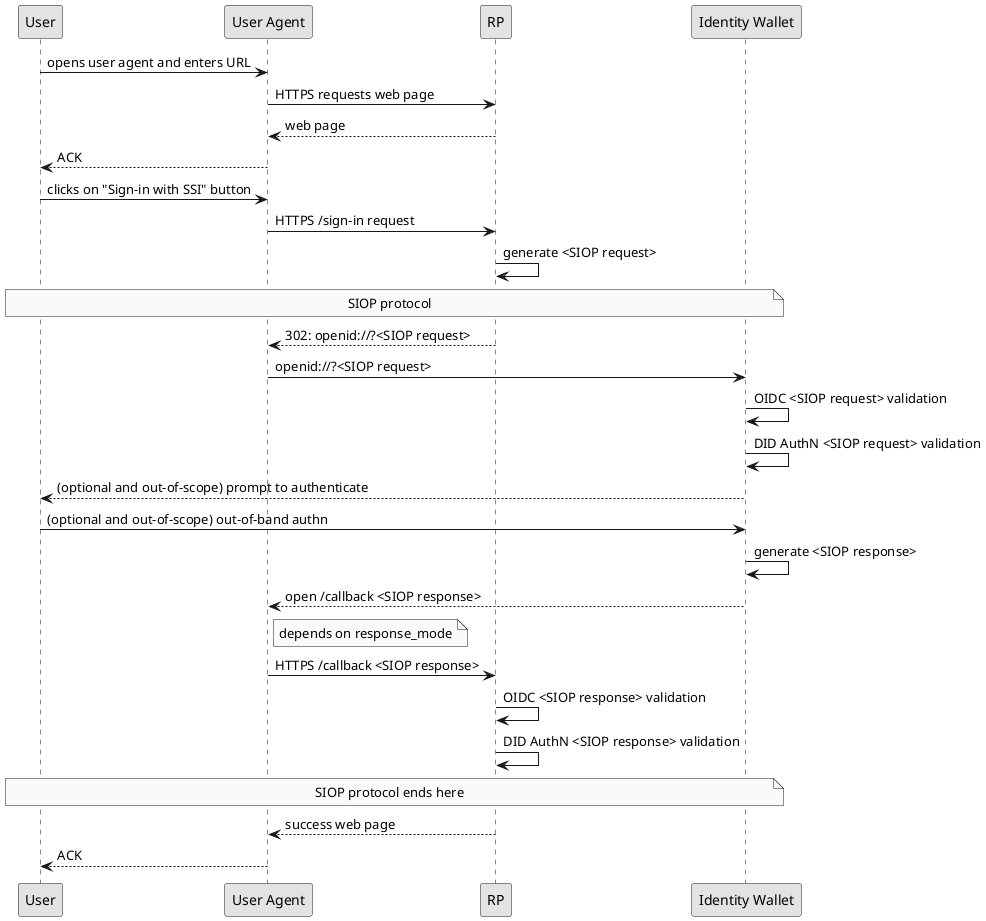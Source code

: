 @startuml

skinparam monochrome true

participant User as User
participant "User Agent" as UA
participant RP as RP
participant "Identity Wallet" as IW

User -> UA : opens user agent and enters URL
UA -> RP : HTTPS requests web page
RP --> UA : web page
UA --> User : ACK
User -> UA : clicks on "Sign-in with SSI" button
UA -> RP : HTTPS /sign-in request
RP -> RP : generate <SIOP request>

Note over User, IW: SIOP protocol
RP --> UA : 302: openid://?<SIOP request>
UA -> IW :  openid://?<SIOP request>
IW -> IW : OIDC <SIOP request> validation
IW -> IW : DID AuthN <SIOP request> validation
IW --> User : (optional and out-of-scope) prompt to authenticate
User -> IW : (optional and out-of-scope) out-of-band authn
IW -> IW : generate <SIOP response>
IW --> UA : open /callback <SIOP response>

Note right of UA: depends on response_mode
UA -> RP : HTTPS /callback <SIOP response>
RP -> RP : OIDC <SIOP response> validation
RP -> RP : DID AuthN <SIOP response> validation

Note over User, IW: SIOP protocol ends here

RP --> UA : success web page
UA --> User : ACK
@enduml

